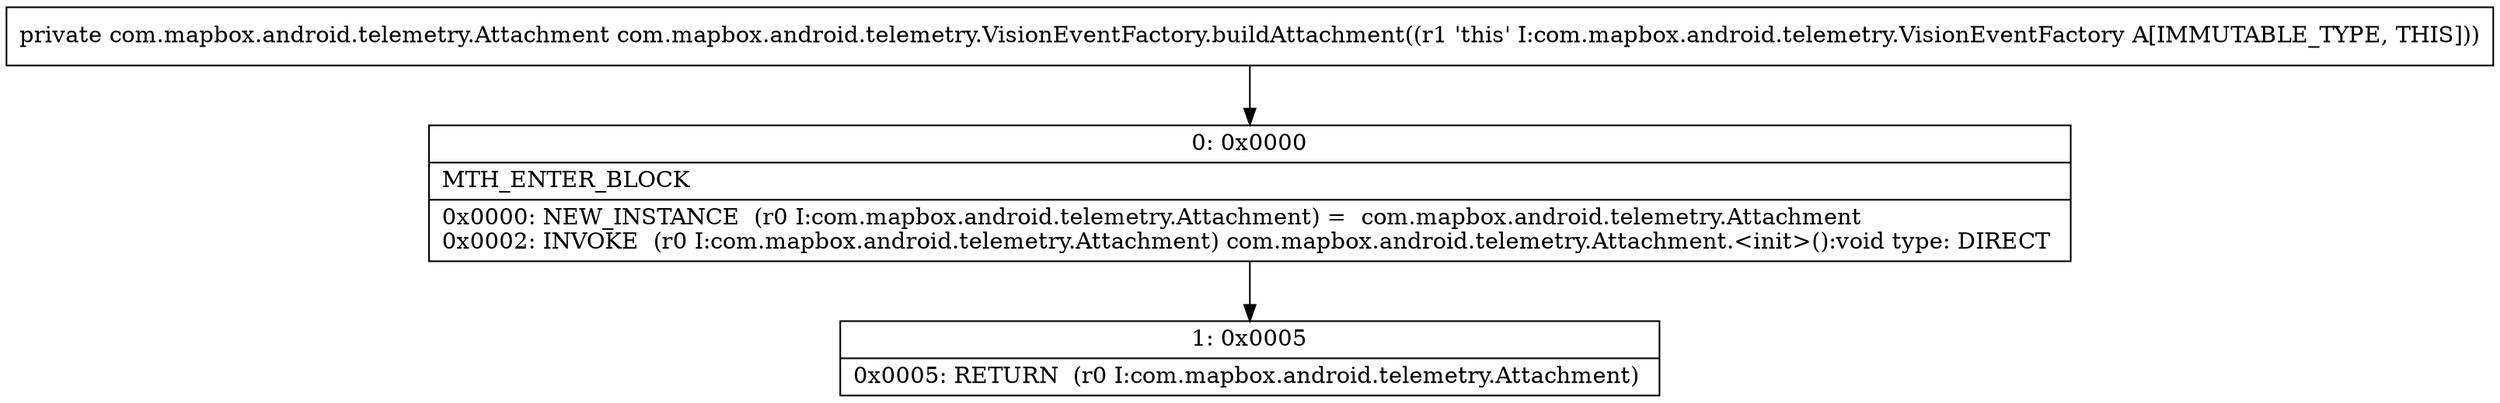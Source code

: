 digraph "CFG forcom.mapbox.android.telemetry.VisionEventFactory.buildAttachment()Lcom\/mapbox\/android\/telemetry\/Attachment;" {
Node_0 [shape=record,label="{0\:\ 0x0000|MTH_ENTER_BLOCK\l|0x0000: NEW_INSTANCE  (r0 I:com.mapbox.android.telemetry.Attachment) =  com.mapbox.android.telemetry.Attachment \l0x0002: INVOKE  (r0 I:com.mapbox.android.telemetry.Attachment) com.mapbox.android.telemetry.Attachment.\<init\>():void type: DIRECT \l}"];
Node_1 [shape=record,label="{1\:\ 0x0005|0x0005: RETURN  (r0 I:com.mapbox.android.telemetry.Attachment) \l}"];
MethodNode[shape=record,label="{private com.mapbox.android.telemetry.Attachment com.mapbox.android.telemetry.VisionEventFactory.buildAttachment((r1 'this' I:com.mapbox.android.telemetry.VisionEventFactory A[IMMUTABLE_TYPE, THIS])) }"];
MethodNode -> Node_0;
Node_0 -> Node_1;
}

